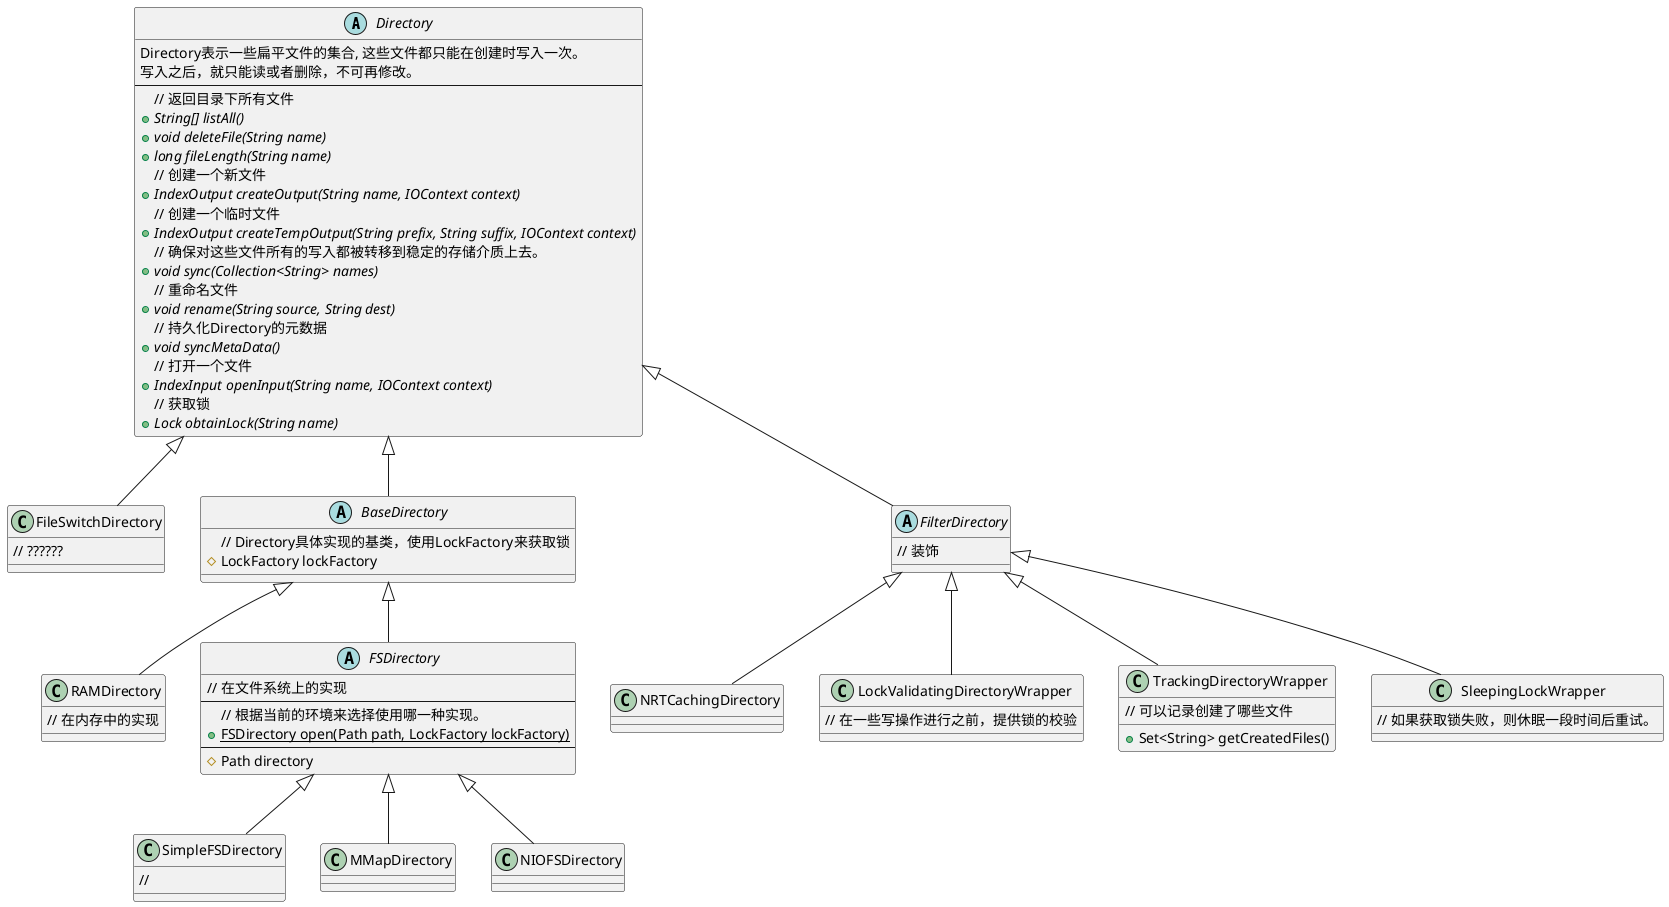 @startuml
abstract class Directory{
    Directory表示一些扁平文件的集合, 这些文件都只能在创建时写入一次。
    写入之后，就只能读或者删除，不可再修改。
    ---
    // 返回目录下所有文件
    +{abstract} String[] listAll()
    +{abstract} void deleteFile(String name)
    +{abstract} long fileLength(String name)
    // 创建一个新文件
    +{abstract} IndexOutput createOutput(String name, IOContext context)
    // 创建一个临时文件
    +{abstract} IndexOutput createTempOutput(String prefix, String suffix, IOContext context)
    // 确保对这些文件所有的写入都被转移到稳定的存储介质上去。
    +{abstract} void sync(Collection<String> names)
    // 重命名文件
    +{abstract} void rename(String source, String dest)
    // 持久化Directory的元数据
    +{abstract} void syncMetaData()
    // 打开一个文件
    +{abstract} IndexInput openInput(String name, IOContext context)
    // 获取锁
    +{abstract} Lock obtainLock(String name)
}

class FileSwitchDirectory extends Directory {
    // ??????
}

abstract class BaseDirectory extends Directory{
    // Directory具体实现的基类，使用LockFactory来获取锁
    # LockFactory lockFactory
}

class RAMDirectory extends BaseDirectory{
    // 在内存中的实现
}

abstract class FSDirectory extends BaseDirectory{
    // 在文件系统上的实现
    ---
    // 根据当前的环境来选择使用哪一种实现。
    + {static}FSDirectory open(Path path, LockFactory lockFactory)
    ---
    #Path directory
}

class SimpleFSDirectory extends FSDirectory{
    //
}

class MMapDirectory extends FSDirectory{
}

class NIOFSDirectory extends FSDirectory{
}

abstract class FilterDirectory extends Directory{
    // 装饰
}

class NRTCachingDirectory extends FilterDirectory{

}

class LockValidatingDirectoryWrapper extends FilterDirectory{
    // 在一些写操作进行之前，提供锁的校验
}

class TrackingDirectoryWrapper extends FilterDirectory {
    // 可以记录创建了哪些文件
    +Set<String> getCreatedFiles()
}

class SleepingLockWrapper extends FilterDirectory{
    // 如果获取锁失败，则休眠一段时间后重试。
}

@enduml